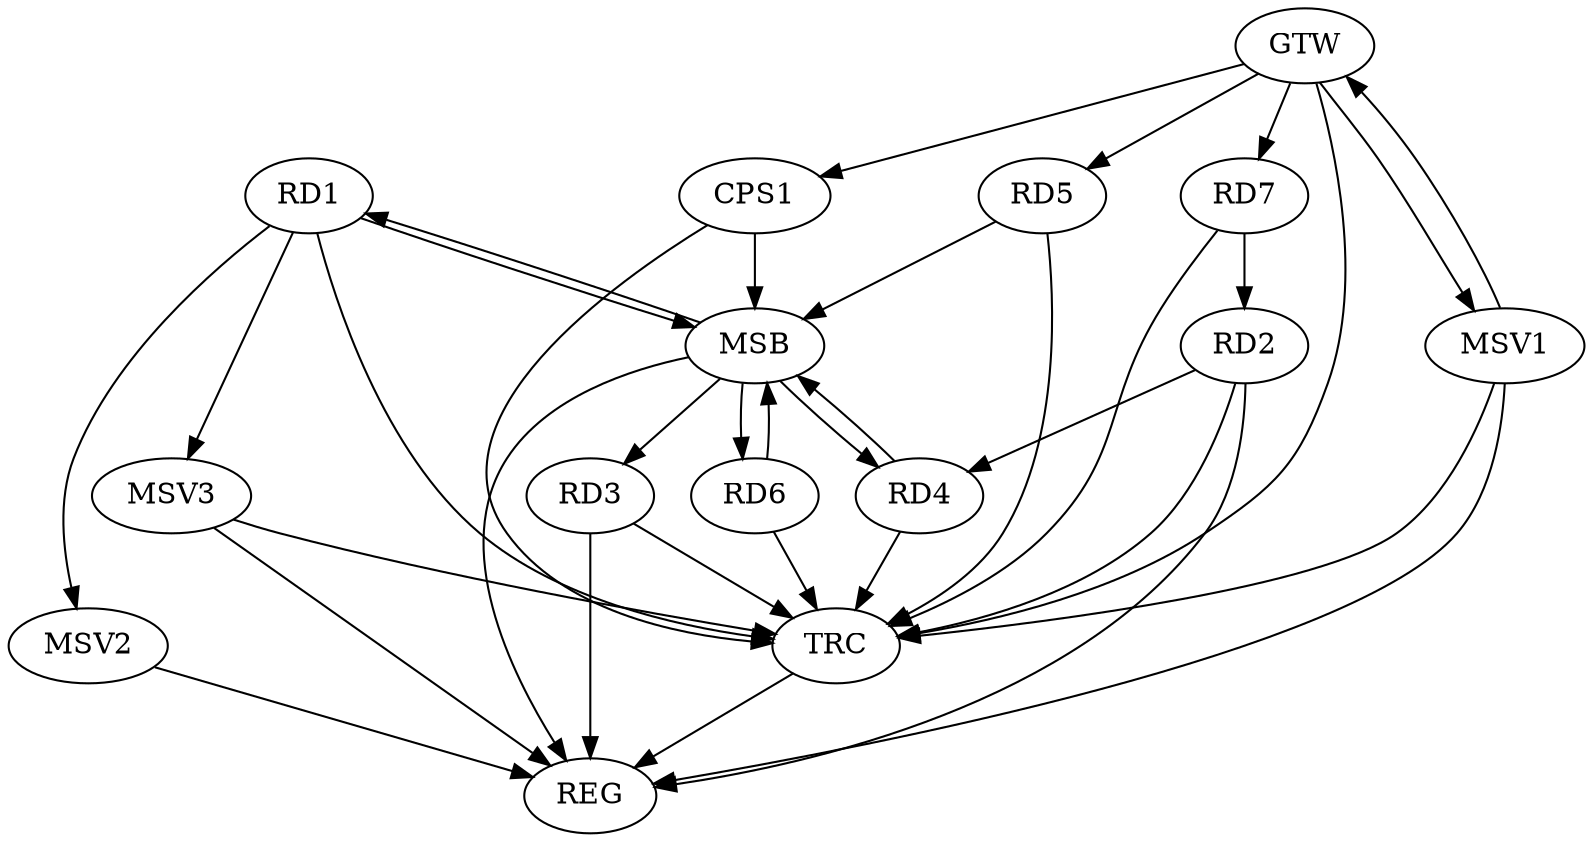 strict digraph G {
  RD1 [ label="RD1" ];
  RD2 [ label="RD2" ];
  RD3 [ label="RD3" ];
  RD4 [ label="RD4" ];
  RD5 [ label="RD5" ];
  RD6 [ label="RD6" ];
  RD7 [ label="RD7" ];
  CPS1 [ label="CPS1" ];
  GTW [ label="GTW" ];
  REG [ label="REG" ];
  MSB [ label="MSB" ];
  TRC [ label="TRC" ];
  MSV1 [ label="MSV1" ];
  MSV2 [ label="MSV2" ];
  MSV3 [ label="MSV3" ];
  RD2 -> RD4;
  RD7 -> RD2;
  GTW -> RD5;
  GTW -> RD7;
  GTW -> CPS1;
  RD2 -> REG;
  RD3 -> REG;
  RD1 -> MSB;
  MSB -> REG;
  RD4 -> MSB;
  RD5 -> MSB;
  MSB -> RD1;
  MSB -> RD6;
  RD6 -> MSB;
  CPS1 -> MSB;
  MSB -> RD3;
  MSB -> RD4;
  RD1 -> TRC;
  RD2 -> TRC;
  RD3 -> TRC;
  RD4 -> TRC;
  RD5 -> TRC;
  RD6 -> TRC;
  RD7 -> TRC;
  CPS1 -> TRC;
  GTW -> TRC;
  TRC -> REG;
  MSV1 -> GTW;
  GTW -> MSV1;
  MSV1 -> REG;
  MSV1 -> TRC;
  RD1 -> MSV2;
  MSV2 -> REG;
  RD1 -> MSV3;
  MSV3 -> REG;
  MSV3 -> TRC;
}
